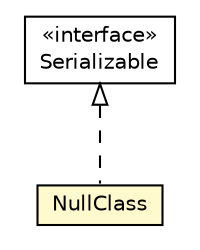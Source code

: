 #!/usr/local/bin/dot
#
# Class diagram 
# Generated by UMLGraph version 5.1 (http://www.umlgraph.org/)
#

digraph G {
	edge [fontname="Helvetica",fontsize=10,labelfontname="Helvetica",labelfontsize=10];
	node [fontname="Helvetica",fontsize=10,shape=plaintext];
	nodesep=0.25;
	ranksep=0.5;
	// pt.ist.fenixframework.core.Externalization.NullClass
	c10501 [label=<<table title="pt.ist.fenixframework.core.Externalization.NullClass" border="0" cellborder="1" cellspacing="0" cellpadding="2" port="p" bgcolor="lemonChiffon" href="./Externalization.NullClass.html">
		<tr><td><table border="0" cellspacing="0" cellpadding="1">
<tr><td align="center" balign="center"> NullClass </td></tr>
		</table></td></tr>
		</table>>, fontname="Helvetica", fontcolor="black", fontsize=10.0];
	//pt.ist.fenixframework.core.Externalization.NullClass implements java.io.Serializable
	c10730:p -> c10501:p [dir=back,arrowtail=empty,style=dashed];
	// java.io.Serializable
	c10730 [label=<<table title="java.io.Serializable" border="0" cellborder="1" cellspacing="0" cellpadding="2" port="p" href="http://java.sun.com/j2se/1.4.2/docs/api/java/io/Serializable.html">
		<tr><td><table border="0" cellspacing="0" cellpadding="1">
<tr><td align="center" balign="center"> &#171;interface&#187; </td></tr>
<tr><td align="center" balign="center"> Serializable </td></tr>
		</table></td></tr>
		</table>>, fontname="Helvetica", fontcolor="black", fontsize=10.0];
}

